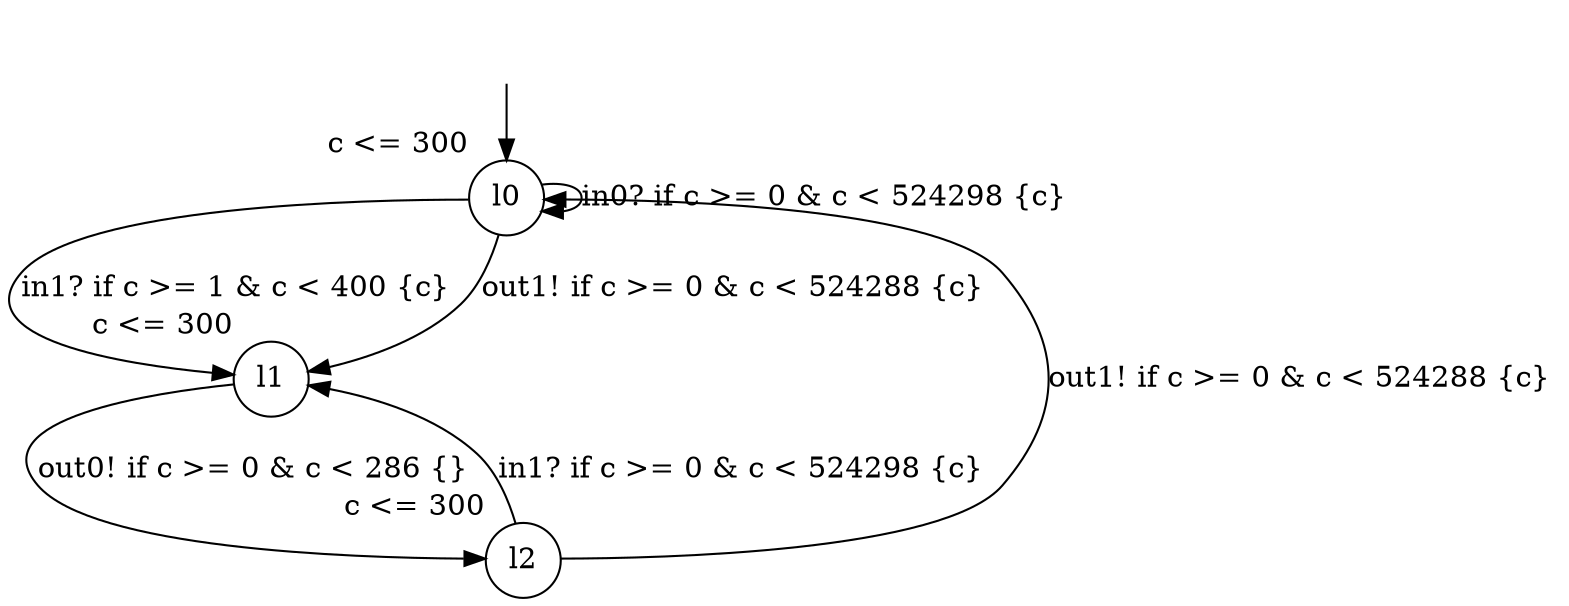 digraph g {
__start0 [label="" shape="none"];
l0 [shape="circle" margin=0 label="l0", xlabel="c <= 300"];
l1 [shape="circle" margin=0 label="l1", xlabel="c <= 300"];
l2 [shape="circle" margin=0 label="l2", xlabel="c <= 300"];
l0 -> l0 [label="in0? if c >= 0 & c < 524298 {c} "];
l0 -> l1 [label="in1? if c >= 1 & c < 400 {c} "];
l0 -> l1 [label="out1! if c >= 0 & c < 524288 {c} "];
l1 -> l2 [label="out0! if c >= 0 & c < 286 {} "];
l2 -> l1 [label="in1? if c >= 0 & c < 524298 {c} "];
l2 -> l0 [label="out1! if c >= 0 & c < 524288 {c} "];
__start0 -> l0;
}
